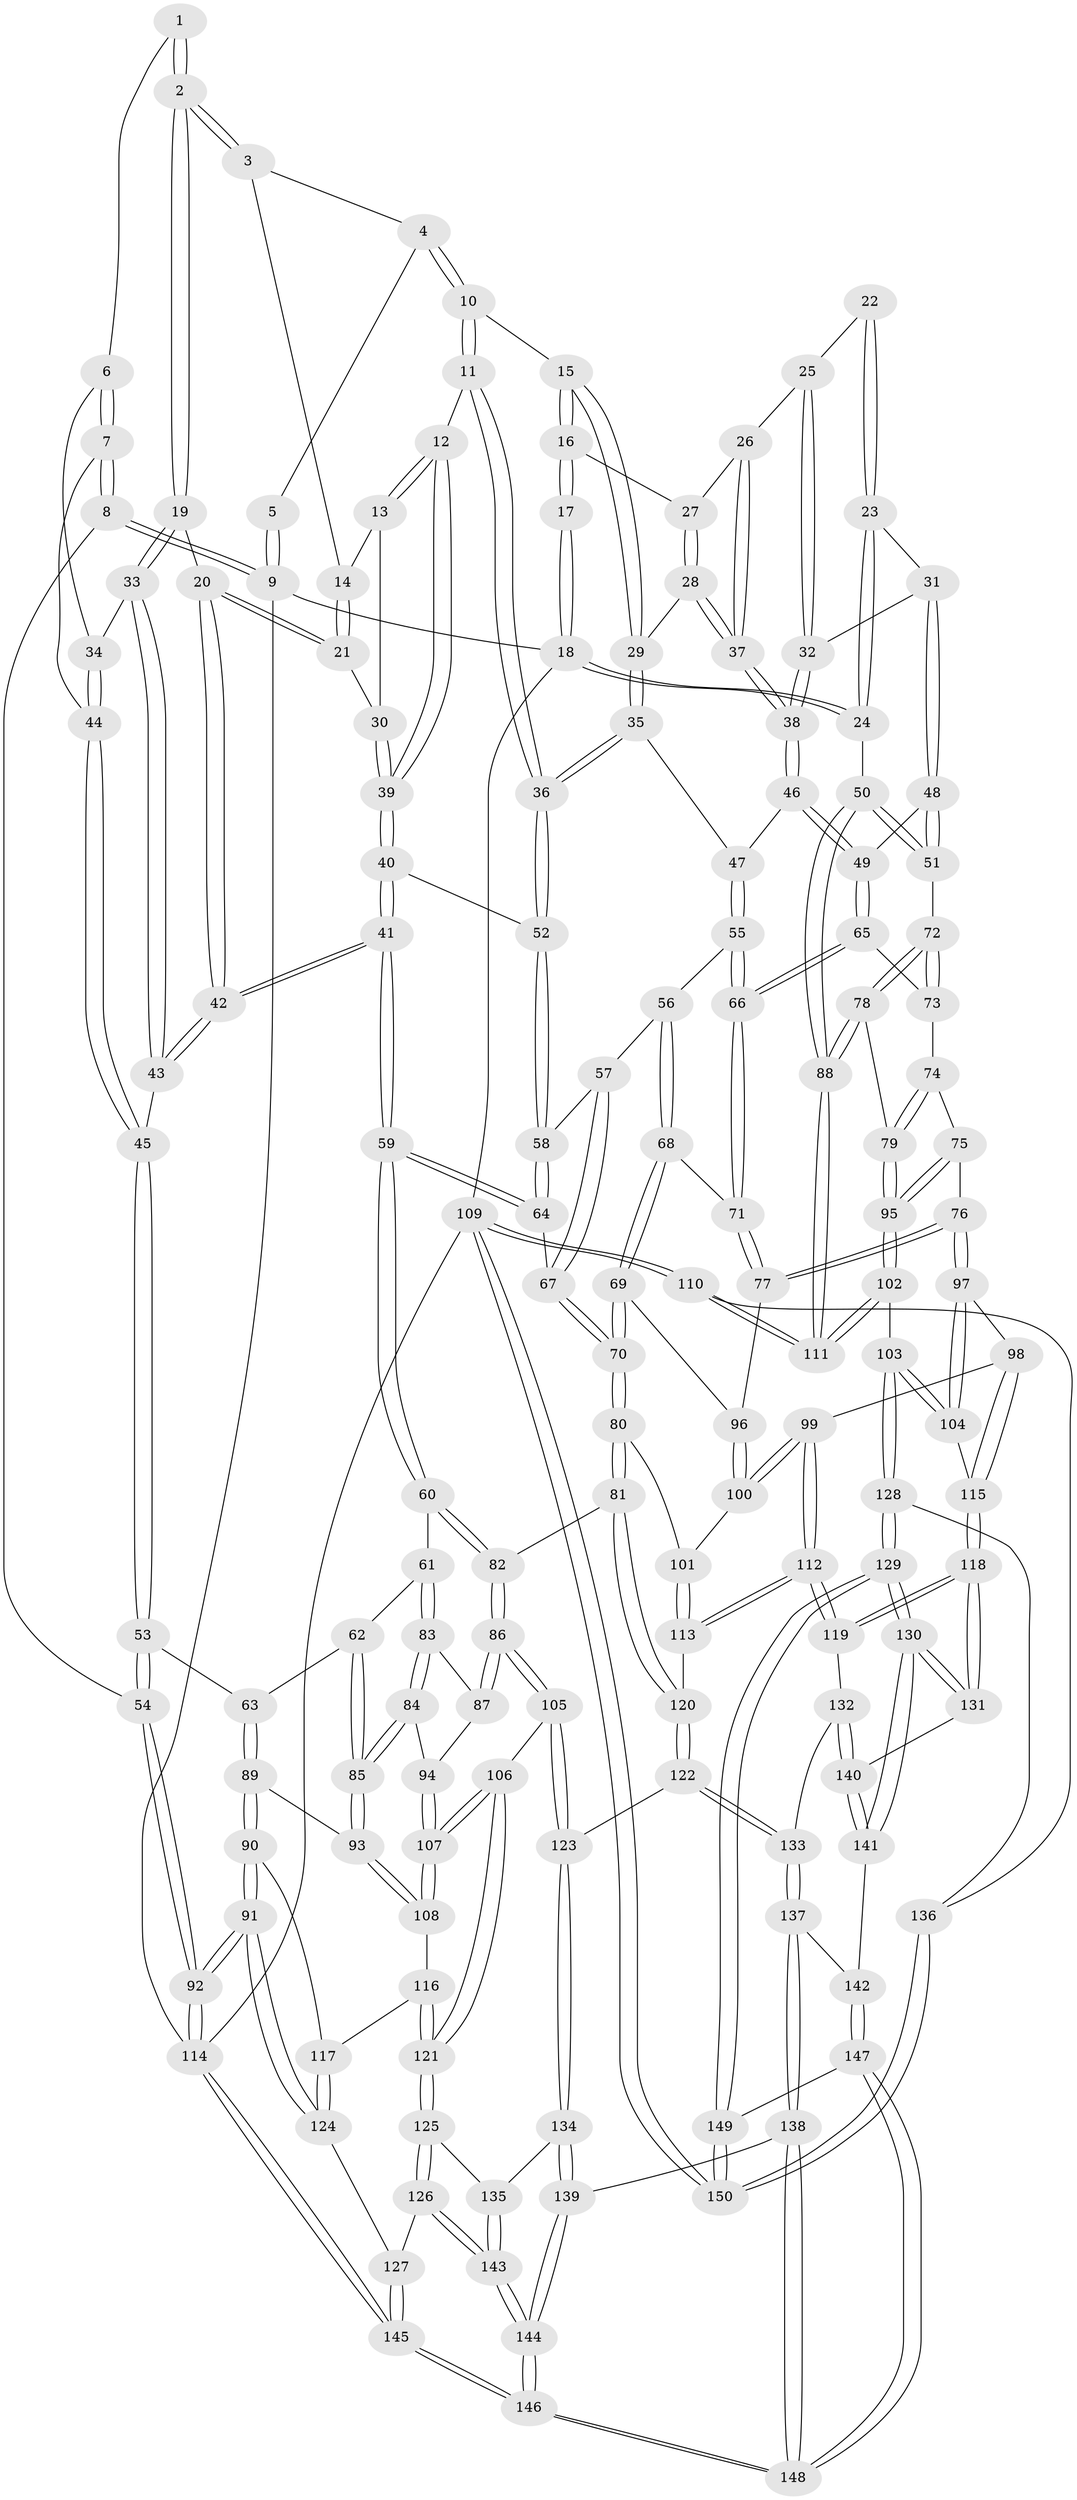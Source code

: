 // coarse degree distribution, {6: 0.2, 5: 0.41904761904761906, 3: 0.06666666666666667, 8: 0.009523809523809525, 4: 0.29523809523809524, 7: 0.009523809523809525}
// Generated by graph-tools (version 1.1) at 2025/21/03/04/25 18:21:07]
// undirected, 150 vertices, 372 edges
graph export_dot {
graph [start="1"]
  node [color=gray90,style=filled];
  1 [pos="+0.15210075815861387+0"];
  2 [pos="+0.24610019910644176+0.09465807419296618"];
  3 [pos="+0.3900754579562438+0"];
  4 [pos="+0.4407431627847569+0"];
  5 [pos="+0.09761624006919946+0"];
  6 [pos="+0.1321103605452483+0.08765597010677005"];
  7 [pos="+0+0.07964599355919795"];
  8 [pos="+0+0"];
  9 [pos="+0+0"];
  10 [pos="+0.4807509661893657+0"];
  11 [pos="+0.4505817791065516+0.16691076036367936"];
  12 [pos="+0.4175462483256471+0.17641906270425914"];
  13 [pos="+0.3638241981203416+0.10914973905642276"];
  14 [pos="+0.37094331890605653+0.006893062553990644"];
  15 [pos="+0.6482217559803366+0"];
  16 [pos="+0.6648967702626646+0"];
  17 [pos="+0.7952671691282572+0"];
  18 [pos="+1+0"];
  19 [pos="+0.24620909823666334+0.09748946315730846"];
  20 [pos="+0.28696492846328375+0.12018973472978525"];
  21 [pos="+0.2982980744375366+0.11772826856302099"];
  22 [pos="+0.9127094483858715+0.04926757094361943"];
  23 [pos="+1+0.12583609119726957"];
  24 [pos="+1+0.1335924892567479"];
  25 [pos="+0.87657776180146+0.10583702518526862"];
  26 [pos="+0.8728959488805781+0.11078054475848245"];
  27 [pos="+0.8250753942762813+0.0956122523647273"];
  28 [pos="+0.8131585687380679+0.14728908498260757"];
  29 [pos="+0.6583259872511987+0.052243161470799104"];
  30 [pos="+0.3332731296324048+0.12933103463063678"];
  31 [pos="+0.9676156411377852+0.15899228376804445"];
  32 [pos="+0.9411138603314226+0.1693923704765724"];
  33 [pos="+0.22465387351844437+0.12322145420690726"];
  34 [pos="+0.13658533981450405+0.11895933807459039"];
  35 [pos="+0.6455997308815661+0.12305545507094849"];
  36 [pos="+0.5365524000205159+0.21548435654469772"];
  37 [pos="+0.8458779203320238+0.18154455367228786"];
  38 [pos="+0.8523576110175919+0.21034271695443266"];
  39 [pos="+0.3389957266786738+0.2436904527037265"];
  40 [pos="+0.33472601524550843+0.24927858109668352"];
  41 [pos="+0.30629807507702117+0.2798393886446981"];
  42 [pos="+0.2954971798034663+0.2719103664206608"];
  43 [pos="+0.2314408945028869+0.24203290126868374"];
  44 [pos="+0.10913677055708541+0.18386720236513615"];
  45 [pos="+0.12662502884012897+0.2376307233509965"];
  46 [pos="+0.8382023597229435+0.25415625480326076"];
  47 [pos="+0.6937430243245194+0.19925963272216526"];
  48 [pos="+0.9617405346418244+0.33678767330423387"];
  49 [pos="+0.8594608964588536+0.33018650901498053"];
  50 [pos="+1+0.34686009582970856"];
  51 [pos="+0.9987359158384104+0.34686873691953635"];
  52 [pos="+0.5333742826444299+0.2568091520861054"];
  53 [pos="+0.013828239847053272+0.382821136664407"];
  54 [pos="+0+0.3754283748364905"];
  55 [pos="+0.6654069249759473+0.34159388655395934"];
  56 [pos="+0.5548492683371344+0.3329822331515486"];
  57 [pos="+0.5497996333246561+0.3300031680081248"];
  58 [pos="+0.5351029574422493+0.31471341169393807"];
  59 [pos="+0.3261482157573256+0.36088764417736774"];
  60 [pos="+0.3231584610107129+0.36649475932042214"];
  61 [pos="+0.2559144251871368+0.4183465405036089"];
  62 [pos="+0.10781896855631372+0.4164434722287869"];
  63 [pos="+0.05228515618500881+0.4102821853861207"];
  64 [pos="+0.3506075298981461+0.36125378777442185"];
  65 [pos="+0.8507936770264825+0.3400014971710387"];
  66 [pos="+0.7305308111763872+0.3951945932903129"];
  67 [pos="+0.4813760941833941+0.45211961852831034"];
  68 [pos="+0.5712062649441163+0.43218066356735474"];
  69 [pos="+0.5110836079770349+0.5279898903931115"];
  70 [pos="+0.5060766605104248+0.5309673592995152"];
  71 [pos="+0.7053754861427852+0.4942050989596973"];
  72 [pos="+0.9430364454918283+0.5043398949431531"];
  73 [pos="+0.8647667803949634+0.4145170026229128"];
  74 [pos="+0.8593909127043761+0.4520052115449507"];
  75 [pos="+0.8101248777529028+0.537471774389209"];
  76 [pos="+0.7519539489685471+0.5322230357591671"];
  77 [pos="+0.7055122331278647+0.5015121157560654"];
  78 [pos="+0.9483582474235048+0.5672102122168199"];
  79 [pos="+0.9240899449836623+0.5812190126089124"];
  80 [pos="+0.47488054761230564+0.5826812670447559"];
  81 [pos="+0.45910487818780327+0.5991992338988394"];
  82 [pos="+0.4343355057699152+0.6005415860964312"];
  83 [pos="+0.2552020163457227+0.4380689520055575"];
  84 [pos="+0.21048484848575402+0.567116007303681"];
  85 [pos="+0.20421593407636446+0.5696768885594036"];
  86 [pos="+0.4103862313875372+0.6138141781457934"];
  87 [pos="+0.31099769013207335+0.5522270685955989"];
  88 [pos="+1+0.5585497006028951"];
  89 [pos="+0.09950302754846095+0.585216118055377"];
  90 [pos="+0.06206324842594858+0.6471325445547159"];
  91 [pos="+0+0.8476085221209815"];
  92 [pos="+0+0.8649176632408532"];
  93 [pos="+0.181008112041027+0.5842328876761648"];
  94 [pos="+0.2281224368213758+0.5753527136218245"];
  95 [pos="+0.9136381908996559+0.5896357737595472"];
  96 [pos="+0.7012382819980455+0.5054277086750473"];
  97 [pos="+0.7614495564891484+0.5908465061446163"];
  98 [pos="+0.7221436297498405+0.645211943462311"];
  99 [pos="+0.6869392970378287+0.6456707094691518"];
  100 [pos="+0.6670310524945707+0.5774376456071527"];
  101 [pos="+0.6416697674556902+0.5908908078504113"];
  102 [pos="+0.8989987647086386+0.6401921462659029"];
  103 [pos="+0.8690157054115341+0.6900952326016325"];
  104 [pos="+0.809572900329114+0.6814754630480359"];
  105 [pos="+0.3981114242389956+0.627009207574247"];
  106 [pos="+0.3316299579590474+0.6709186077394556"];
  107 [pos="+0.30063245416115697+0.6567730102860103"];
  108 [pos="+0.20145735948656632+0.6635836066406978"];
  109 [pos="+1+1"];
  110 [pos="+1+0.9017933129738598"];
  111 [pos="+1+0.8611295128385037"];
  112 [pos="+0.6530801128024346+0.7366555374527709"];
  113 [pos="+0.5878649424168713+0.6872306283411204"];
  114 [pos="+0+1"];
  115 [pos="+0.7843933637578793+0.6898599034751923"];
  116 [pos="+0.189574983482877+0.6831361070987515"];
  117 [pos="+0.169837286520081+0.6988538415218638"];
  118 [pos="+0.6822501547642509+0.7683112884272472"];
  119 [pos="+0.6624400631008985+0.7555089081940961"];
  120 [pos="+0.5151569510826014+0.6667685273525986"];
  121 [pos="+0.302061005119036+0.7527950793058212"];
  122 [pos="+0.5003559795937161+0.7796504358142264"];
  123 [pos="+0.4291110546522302+0.7784941895588625"];
  124 [pos="+0.17579536191447828+0.7977710357047143"];
  125 [pos="+0.2988218085747176+0.7708442163682414"];
  126 [pos="+0.24395908633099428+0.8076327434248719"];
  127 [pos="+0.22296029894406866+0.8187956731181617"];
  128 [pos="+0.9055879324565334+0.8262279840426409"];
  129 [pos="+0.7603792105237538+0.8970370122395873"];
  130 [pos="+0.7455284810318874+0.8801648395797949"];
  131 [pos="+0.712468747294528+0.8269265172434455"];
  132 [pos="+0.5877913886112681+0.7971120725731164"];
  133 [pos="+0.5068510538162724+0.7903699917318555"];
  134 [pos="+0.38246702753080525+0.8158741469844168"];
  135 [pos="+0.3192880954898362+0.784441051154802"];
  136 [pos="+0.9818867068649604+0.8508804707333131"];
  137 [pos="+0.4921230875190309+0.8797945374778828"];
  138 [pos="+0.4775540781052784+0.8874144525252766"];
  139 [pos="+0.39345052136012715+0.8431622901386145"];
  140 [pos="+0.5782486349284525+0.8617463774119682"];
  141 [pos="+0.5696866334414059+0.8835295113281881"];
  142 [pos="+0.55339741656034+0.8986381021306915"];
  143 [pos="+0.3289507262633132+0.8922934681168936"];
  144 [pos="+0.34568888574543105+0.929228048564844"];
  145 [pos="+0.22760472524576958+1"];
  146 [pos="+0.2828319427179621+1"];
  147 [pos="+0.6886142921982582+1"];
  148 [pos="+0.3476792884828213+1"];
  149 [pos="+0.6949997792353093+1"];
  150 [pos="+0.7631629320443453+1"];
  1 -- 2;
  1 -- 2;
  1 -- 6;
  2 -- 3;
  2 -- 3;
  2 -- 19;
  2 -- 19;
  3 -- 4;
  3 -- 14;
  4 -- 5;
  4 -- 10;
  4 -- 10;
  5 -- 9;
  5 -- 9;
  6 -- 7;
  6 -- 7;
  6 -- 34;
  7 -- 8;
  7 -- 8;
  7 -- 44;
  8 -- 9;
  8 -- 9;
  8 -- 54;
  9 -- 18;
  9 -- 114;
  10 -- 11;
  10 -- 11;
  10 -- 15;
  11 -- 12;
  11 -- 36;
  11 -- 36;
  12 -- 13;
  12 -- 13;
  12 -- 39;
  12 -- 39;
  13 -- 14;
  13 -- 30;
  14 -- 21;
  14 -- 21;
  15 -- 16;
  15 -- 16;
  15 -- 29;
  15 -- 29;
  16 -- 17;
  16 -- 17;
  16 -- 27;
  17 -- 18;
  17 -- 18;
  18 -- 24;
  18 -- 24;
  18 -- 109;
  19 -- 20;
  19 -- 33;
  19 -- 33;
  20 -- 21;
  20 -- 21;
  20 -- 42;
  20 -- 42;
  21 -- 30;
  22 -- 23;
  22 -- 23;
  22 -- 25;
  23 -- 24;
  23 -- 24;
  23 -- 31;
  24 -- 50;
  25 -- 26;
  25 -- 32;
  25 -- 32;
  26 -- 27;
  26 -- 37;
  26 -- 37;
  27 -- 28;
  27 -- 28;
  28 -- 29;
  28 -- 37;
  28 -- 37;
  29 -- 35;
  29 -- 35;
  30 -- 39;
  30 -- 39;
  31 -- 32;
  31 -- 48;
  31 -- 48;
  32 -- 38;
  32 -- 38;
  33 -- 34;
  33 -- 43;
  33 -- 43;
  34 -- 44;
  34 -- 44;
  35 -- 36;
  35 -- 36;
  35 -- 47;
  36 -- 52;
  36 -- 52;
  37 -- 38;
  37 -- 38;
  38 -- 46;
  38 -- 46;
  39 -- 40;
  39 -- 40;
  40 -- 41;
  40 -- 41;
  40 -- 52;
  41 -- 42;
  41 -- 42;
  41 -- 59;
  41 -- 59;
  42 -- 43;
  42 -- 43;
  43 -- 45;
  44 -- 45;
  44 -- 45;
  45 -- 53;
  45 -- 53;
  46 -- 47;
  46 -- 49;
  46 -- 49;
  47 -- 55;
  47 -- 55;
  48 -- 49;
  48 -- 51;
  48 -- 51;
  49 -- 65;
  49 -- 65;
  50 -- 51;
  50 -- 51;
  50 -- 88;
  50 -- 88;
  51 -- 72;
  52 -- 58;
  52 -- 58;
  53 -- 54;
  53 -- 54;
  53 -- 63;
  54 -- 92;
  54 -- 92;
  55 -- 56;
  55 -- 66;
  55 -- 66;
  56 -- 57;
  56 -- 68;
  56 -- 68;
  57 -- 58;
  57 -- 67;
  57 -- 67;
  58 -- 64;
  58 -- 64;
  59 -- 60;
  59 -- 60;
  59 -- 64;
  59 -- 64;
  60 -- 61;
  60 -- 82;
  60 -- 82;
  61 -- 62;
  61 -- 83;
  61 -- 83;
  62 -- 63;
  62 -- 85;
  62 -- 85;
  63 -- 89;
  63 -- 89;
  64 -- 67;
  65 -- 66;
  65 -- 66;
  65 -- 73;
  66 -- 71;
  66 -- 71;
  67 -- 70;
  67 -- 70;
  68 -- 69;
  68 -- 69;
  68 -- 71;
  69 -- 70;
  69 -- 70;
  69 -- 96;
  70 -- 80;
  70 -- 80;
  71 -- 77;
  71 -- 77;
  72 -- 73;
  72 -- 73;
  72 -- 78;
  72 -- 78;
  73 -- 74;
  74 -- 75;
  74 -- 79;
  74 -- 79;
  75 -- 76;
  75 -- 95;
  75 -- 95;
  76 -- 77;
  76 -- 77;
  76 -- 97;
  76 -- 97;
  77 -- 96;
  78 -- 79;
  78 -- 88;
  78 -- 88;
  79 -- 95;
  79 -- 95;
  80 -- 81;
  80 -- 81;
  80 -- 101;
  81 -- 82;
  81 -- 120;
  81 -- 120;
  82 -- 86;
  82 -- 86;
  83 -- 84;
  83 -- 84;
  83 -- 87;
  84 -- 85;
  84 -- 85;
  84 -- 94;
  85 -- 93;
  85 -- 93;
  86 -- 87;
  86 -- 87;
  86 -- 105;
  86 -- 105;
  87 -- 94;
  88 -- 111;
  88 -- 111;
  89 -- 90;
  89 -- 90;
  89 -- 93;
  90 -- 91;
  90 -- 91;
  90 -- 117;
  91 -- 92;
  91 -- 92;
  91 -- 124;
  91 -- 124;
  92 -- 114;
  92 -- 114;
  93 -- 108;
  93 -- 108;
  94 -- 107;
  94 -- 107;
  95 -- 102;
  95 -- 102;
  96 -- 100;
  96 -- 100;
  97 -- 98;
  97 -- 104;
  97 -- 104;
  98 -- 99;
  98 -- 115;
  98 -- 115;
  99 -- 100;
  99 -- 100;
  99 -- 112;
  99 -- 112;
  100 -- 101;
  101 -- 113;
  101 -- 113;
  102 -- 103;
  102 -- 111;
  102 -- 111;
  103 -- 104;
  103 -- 104;
  103 -- 128;
  103 -- 128;
  104 -- 115;
  105 -- 106;
  105 -- 123;
  105 -- 123;
  106 -- 107;
  106 -- 107;
  106 -- 121;
  106 -- 121;
  107 -- 108;
  107 -- 108;
  108 -- 116;
  109 -- 110;
  109 -- 110;
  109 -- 150;
  109 -- 150;
  109 -- 114;
  110 -- 111;
  110 -- 111;
  110 -- 136;
  112 -- 113;
  112 -- 113;
  112 -- 119;
  112 -- 119;
  113 -- 120;
  114 -- 145;
  114 -- 145;
  115 -- 118;
  115 -- 118;
  116 -- 117;
  116 -- 121;
  116 -- 121;
  117 -- 124;
  117 -- 124;
  118 -- 119;
  118 -- 119;
  118 -- 131;
  118 -- 131;
  119 -- 132;
  120 -- 122;
  120 -- 122;
  121 -- 125;
  121 -- 125;
  122 -- 123;
  122 -- 133;
  122 -- 133;
  123 -- 134;
  123 -- 134;
  124 -- 127;
  125 -- 126;
  125 -- 126;
  125 -- 135;
  126 -- 127;
  126 -- 143;
  126 -- 143;
  127 -- 145;
  127 -- 145;
  128 -- 129;
  128 -- 129;
  128 -- 136;
  129 -- 130;
  129 -- 130;
  129 -- 149;
  129 -- 149;
  130 -- 131;
  130 -- 131;
  130 -- 141;
  130 -- 141;
  131 -- 140;
  132 -- 133;
  132 -- 140;
  132 -- 140;
  133 -- 137;
  133 -- 137;
  134 -- 135;
  134 -- 139;
  134 -- 139;
  135 -- 143;
  135 -- 143;
  136 -- 150;
  136 -- 150;
  137 -- 138;
  137 -- 138;
  137 -- 142;
  138 -- 139;
  138 -- 148;
  138 -- 148;
  139 -- 144;
  139 -- 144;
  140 -- 141;
  140 -- 141;
  141 -- 142;
  142 -- 147;
  142 -- 147;
  143 -- 144;
  143 -- 144;
  144 -- 146;
  144 -- 146;
  145 -- 146;
  145 -- 146;
  146 -- 148;
  146 -- 148;
  147 -- 148;
  147 -- 148;
  147 -- 149;
  149 -- 150;
  149 -- 150;
}
